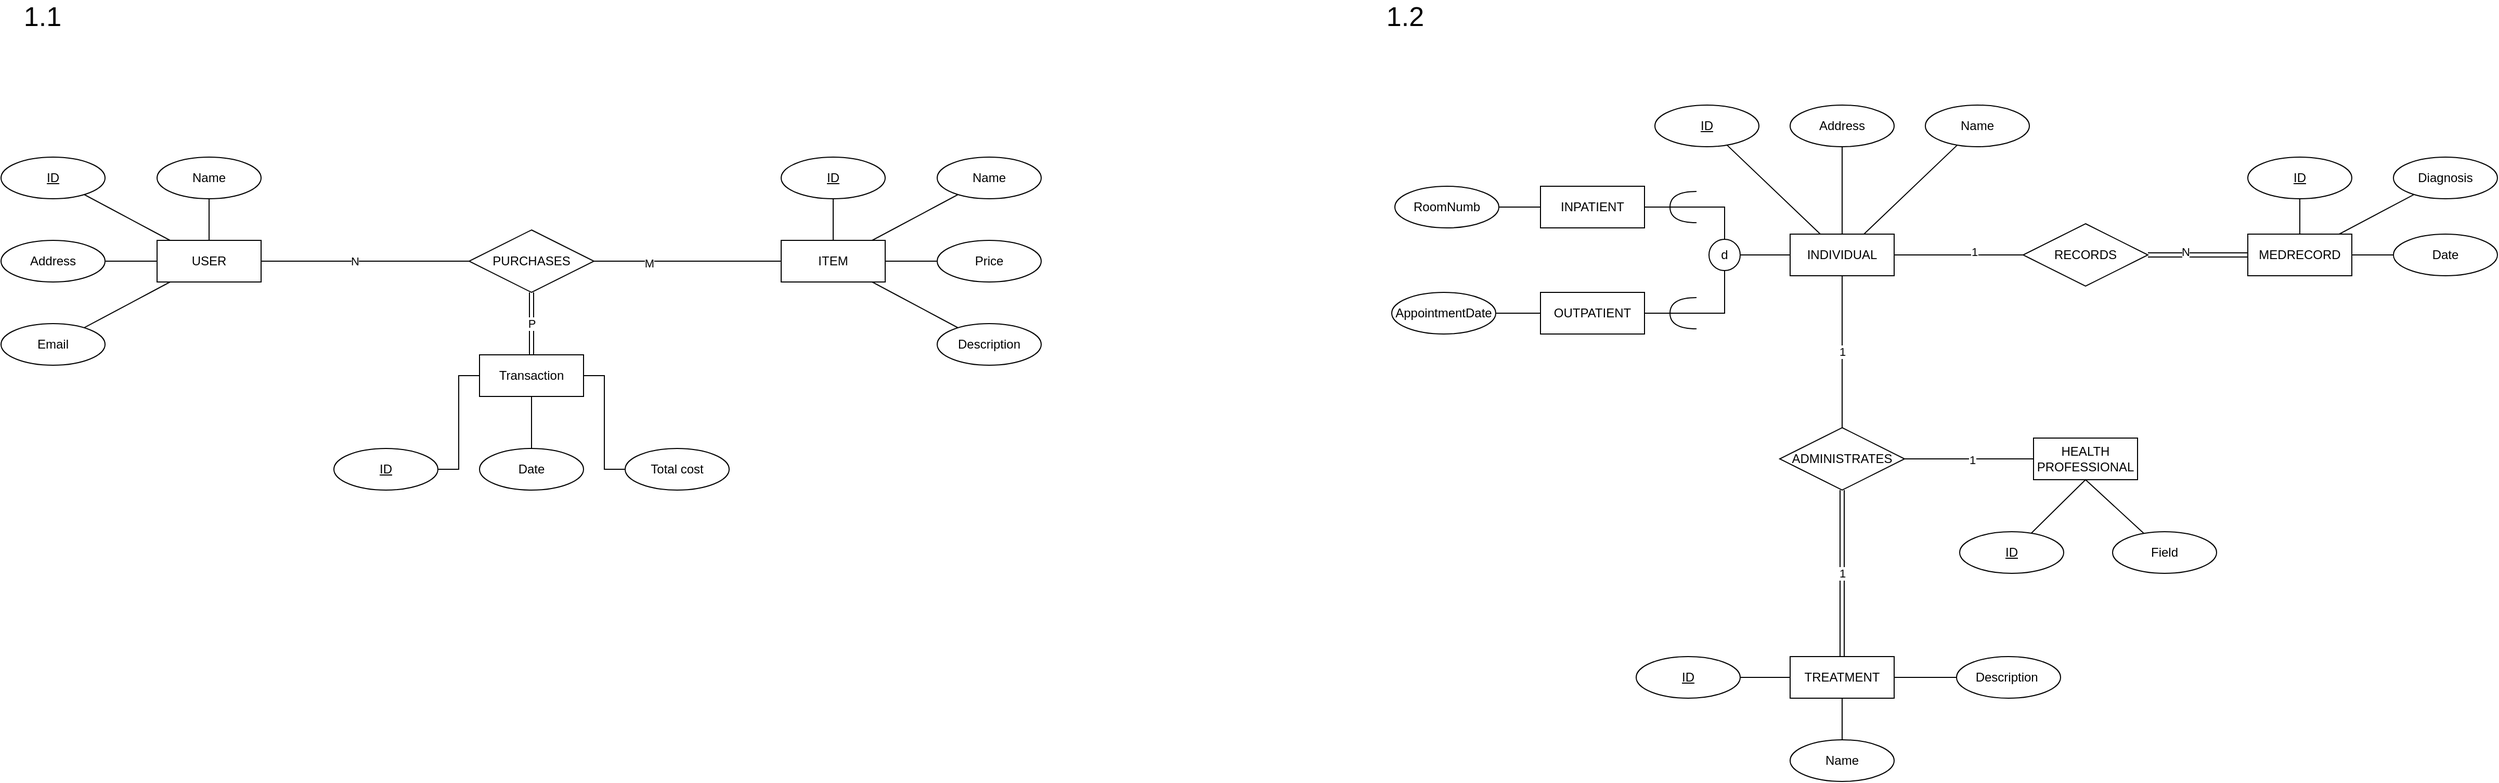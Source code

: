 <mxfile version="21.6.8" type="device">
  <diagram name="Page-1" id="MAUSkPfjbFzKb9uRAbty">
    <mxGraphModel dx="1272" dy="969" grid="1" gridSize="10" guides="1" tooltips="1" connect="1" arrows="1" fold="1" page="1" pageScale="1" pageWidth="4681" pageHeight="3300" math="0" shadow="0">
      <root>
        <mxCell id="0" />
        <mxCell id="1" parent="0" />
        <mxCell id="8wR35cqxoar2AZrgqHfD-24" style="edgeStyle=orthogonalEdgeStyle;rounded=0;orthogonalLoop=1;jettySize=auto;html=1;endArrow=none;endFill=0;" edge="1" parent="1" source="8wR35cqxoar2AZrgqHfD-1" target="8wR35cqxoar2AZrgqHfD-13">
          <mxGeometry relative="1" as="geometry" />
        </mxCell>
        <mxCell id="8wR35cqxoar2AZrgqHfD-36" value="N" style="edgeLabel;html=1;align=center;verticalAlign=middle;resizable=0;points=[];" vertex="1" connectable="0" parent="8wR35cqxoar2AZrgqHfD-24">
          <mxGeometry x="-0.1" relative="1" as="geometry">
            <mxPoint as="offset" />
          </mxGeometry>
        </mxCell>
        <mxCell id="8wR35cqxoar2AZrgqHfD-1" value="USER" style="whiteSpace=wrap;html=1;align=center;" vertex="1" parent="1">
          <mxGeometry x="330" y="400" width="100" height="40" as="geometry" />
        </mxCell>
        <mxCell id="8wR35cqxoar2AZrgqHfD-35" style="edgeStyle=orthogonalEdgeStyle;rounded=0;orthogonalLoop=1;jettySize=auto;html=1;entryX=0.5;entryY=0;entryDx=0;entryDy=0;endArrow=none;endFill=0;" edge="1" parent="1" source="8wR35cqxoar2AZrgqHfD-3" target="8wR35cqxoar2AZrgqHfD-1">
          <mxGeometry relative="1" as="geometry" />
        </mxCell>
        <mxCell id="8wR35cqxoar2AZrgqHfD-3" value="Name" style="ellipse;whiteSpace=wrap;html=1;align=center;" vertex="1" parent="1">
          <mxGeometry x="330" y="320" width="100" height="40" as="geometry" />
        </mxCell>
        <mxCell id="8wR35cqxoar2AZrgqHfD-18" style="rounded=0;orthogonalLoop=1;jettySize=auto;html=1;endArrow=none;endFill=0;" edge="1" parent="1" source="8wR35cqxoar2AZrgqHfD-4" target="8wR35cqxoar2AZrgqHfD-1">
          <mxGeometry relative="1" as="geometry" />
        </mxCell>
        <mxCell id="8wR35cqxoar2AZrgqHfD-4" value="ID" style="ellipse;whiteSpace=wrap;html=1;align=center;fontStyle=4;" vertex="1" parent="1">
          <mxGeometry x="180" y="320" width="100" height="40" as="geometry" />
        </mxCell>
        <mxCell id="8wR35cqxoar2AZrgqHfD-21" style="rounded=0;orthogonalLoop=1;jettySize=auto;html=1;endArrow=none;endFill=0;" edge="1" parent="1" source="8wR35cqxoar2AZrgqHfD-5" target="8wR35cqxoar2AZrgqHfD-1">
          <mxGeometry relative="1" as="geometry" />
        </mxCell>
        <mxCell id="8wR35cqxoar2AZrgqHfD-5" value="Email" style="ellipse;whiteSpace=wrap;html=1;align=center;" vertex="1" parent="1">
          <mxGeometry x="180" y="480" width="100" height="40" as="geometry" />
        </mxCell>
        <mxCell id="8wR35cqxoar2AZrgqHfD-20" style="edgeStyle=orthogonalEdgeStyle;rounded=0;orthogonalLoop=1;jettySize=auto;html=1;endArrow=none;endFill=0;" edge="1" parent="1" source="8wR35cqxoar2AZrgqHfD-7" target="8wR35cqxoar2AZrgqHfD-1">
          <mxGeometry relative="1" as="geometry" />
        </mxCell>
        <mxCell id="8wR35cqxoar2AZrgqHfD-7" value="Address" style="ellipse;whiteSpace=wrap;html=1;align=center;" vertex="1" parent="1">
          <mxGeometry x="180" y="400" width="100" height="40" as="geometry" />
        </mxCell>
        <mxCell id="8wR35cqxoar2AZrgqHfD-8" value="ITEM" style="whiteSpace=wrap;html=1;align=center;" vertex="1" parent="1">
          <mxGeometry x="930" y="400" width="100" height="40" as="geometry" />
        </mxCell>
        <mxCell id="8wR35cqxoar2AZrgqHfD-27" style="rounded=0;orthogonalLoop=1;jettySize=auto;html=1;endArrow=none;endFill=0;" edge="1" parent="1" source="8wR35cqxoar2AZrgqHfD-9" target="8wR35cqxoar2AZrgqHfD-8">
          <mxGeometry relative="1" as="geometry" />
        </mxCell>
        <mxCell id="8wR35cqxoar2AZrgqHfD-9" value="Name" style="ellipse;whiteSpace=wrap;html=1;align=center;" vertex="1" parent="1">
          <mxGeometry x="1080" y="320" width="100" height="40" as="geometry" />
        </mxCell>
        <mxCell id="8wR35cqxoar2AZrgqHfD-26" style="edgeStyle=orthogonalEdgeStyle;rounded=0;orthogonalLoop=1;jettySize=auto;html=1;entryX=0.5;entryY=0;entryDx=0;entryDy=0;endArrow=none;endFill=0;" edge="1" parent="1" source="8wR35cqxoar2AZrgqHfD-10" target="8wR35cqxoar2AZrgqHfD-8">
          <mxGeometry relative="1" as="geometry" />
        </mxCell>
        <mxCell id="8wR35cqxoar2AZrgqHfD-10" value="ID" style="ellipse;whiteSpace=wrap;html=1;align=center;fontStyle=4;" vertex="1" parent="1">
          <mxGeometry x="930" y="320" width="100" height="40" as="geometry" />
        </mxCell>
        <mxCell id="8wR35cqxoar2AZrgqHfD-28" style="edgeStyle=orthogonalEdgeStyle;rounded=0;orthogonalLoop=1;jettySize=auto;html=1;endArrow=none;endFill=0;" edge="1" parent="1" source="8wR35cqxoar2AZrgqHfD-11" target="8wR35cqxoar2AZrgqHfD-8">
          <mxGeometry relative="1" as="geometry" />
        </mxCell>
        <mxCell id="8wR35cqxoar2AZrgqHfD-11" value="Price" style="ellipse;whiteSpace=wrap;html=1;align=center;" vertex="1" parent="1">
          <mxGeometry x="1080" y="400" width="100" height="40" as="geometry" />
        </mxCell>
        <mxCell id="8wR35cqxoar2AZrgqHfD-29" style="rounded=0;orthogonalLoop=1;jettySize=auto;html=1;endArrow=none;endFill=0;" edge="1" parent="1" source="8wR35cqxoar2AZrgqHfD-12" target="8wR35cqxoar2AZrgqHfD-8">
          <mxGeometry relative="1" as="geometry" />
        </mxCell>
        <mxCell id="8wR35cqxoar2AZrgqHfD-12" value="Description" style="ellipse;whiteSpace=wrap;html=1;align=center;" vertex="1" parent="1">
          <mxGeometry x="1080" y="480" width="100" height="40" as="geometry" />
        </mxCell>
        <mxCell id="8wR35cqxoar2AZrgqHfD-25" style="edgeStyle=orthogonalEdgeStyle;rounded=0;orthogonalLoop=1;jettySize=auto;html=1;endArrow=none;endFill=0;" edge="1" parent="1" source="8wR35cqxoar2AZrgqHfD-13" target="8wR35cqxoar2AZrgqHfD-8">
          <mxGeometry relative="1" as="geometry" />
        </mxCell>
        <mxCell id="8wR35cqxoar2AZrgqHfD-37" value="M" style="edgeLabel;html=1;align=center;verticalAlign=middle;resizable=0;points=[];" vertex="1" connectable="0" parent="8wR35cqxoar2AZrgqHfD-25">
          <mxGeometry x="-0.411" y="-2" relative="1" as="geometry">
            <mxPoint as="offset" />
          </mxGeometry>
        </mxCell>
        <mxCell id="8wR35cqxoar2AZrgqHfD-13" value="PURCHASES" style="shape=rhombus;perimeter=rhombusPerimeter;whiteSpace=wrap;html=1;align=center;" vertex="1" parent="1">
          <mxGeometry x="630" y="390" width="120" height="60" as="geometry" />
        </mxCell>
        <mxCell id="8wR35cqxoar2AZrgqHfD-34" value="P" style="edgeStyle=orthogonalEdgeStyle;rounded=0;orthogonalLoop=1;jettySize=auto;html=1;endArrow=none;endFill=0;shape=link;" edge="1" parent="1" source="8wR35cqxoar2AZrgqHfD-14" target="8wR35cqxoar2AZrgqHfD-13">
          <mxGeometry relative="1" as="geometry" />
        </mxCell>
        <mxCell id="8wR35cqxoar2AZrgqHfD-14" value="Transaction" style="whiteSpace=wrap;html=1;align=center;" vertex="1" parent="1">
          <mxGeometry x="640" y="510" width="100" height="40" as="geometry" />
        </mxCell>
        <mxCell id="8wR35cqxoar2AZrgqHfD-31" style="edgeStyle=orthogonalEdgeStyle;rounded=0;orthogonalLoop=1;jettySize=auto;html=1;entryX=0;entryY=0.5;entryDx=0;entryDy=0;endArrow=none;endFill=0;" edge="1" parent="1" source="8wR35cqxoar2AZrgqHfD-15" target="8wR35cqxoar2AZrgqHfD-14">
          <mxGeometry relative="1" as="geometry" />
        </mxCell>
        <mxCell id="8wR35cqxoar2AZrgqHfD-15" value="ID" style="ellipse;whiteSpace=wrap;html=1;align=center;fontStyle=4;" vertex="1" parent="1">
          <mxGeometry x="500" y="600" width="100" height="40" as="geometry" />
        </mxCell>
        <mxCell id="8wR35cqxoar2AZrgqHfD-32" style="edgeStyle=orthogonalEdgeStyle;rounded=0;orthogonalLoop=1;jettySize=auto;html=1;endArrow=none;endFill=0;" edge="1" parent="1" source="8wR35cqxoar2AZrgqHfD-16" target="8wR35cqxoar2AZrgqHfD-14">
          <mxGeometry relative="1" as="geometry" />
        </mxCell>
        <mxCell id="8wR35cqxoar2AZrgqHfD-16" value="Date" style="ellipse;whiteSpace=wrap;html=1;align=center;" vertex="1" parent="1">
          <mxGeometry x="640" y="600" width="100" height="40" as="geometry" />
        </mxCell>
        <mxCell id="8wR35cqxoar2AZrgqHfD-33" style="edgeStyle=orthogonalEdgeStyle;rounded=0;orthogonalLoop=1;jettySize=auto;html=1;entryX=1;entryY=0.5;entryDx=0;entryDy=0;endArrow=none;endFill=0;" edge="1" parent="1" source="8wR35cqxoar2AZrgqHfD-17" target="8wR35cqxoar2AZrgqHfD-14">
          <mxGeometry relative="1" as="geometry" />
        </mxCell>
        <mxCell id="8wR35cqxoar2AZrgqHfD-17" value="Total cost" style="ellipse;whiteSpace=wrap;html=1;align=center;" vertex="1" parent="1">
          <mxGeometry x="780" y="600" width="100" height="40" as="geometry" />
        </mxCell>
        <mxCell id="8wR35cqxoar2AZrgqHfD-38" value="&lt;font style=&quot;font-size: 26px;&quot;&gt;1.1&lt;/font&gt;" style="text;html=1;strokeColor=none;fillColor=none;align=center;verticalAlign=middle;whiteSpace=wrap;rounded=0;" vertex="1" parent="1">
          <mxGeometry x="190" y="170" width="60" height="30" as="geometry" />
        </mxCell>
        <mxCell id="8wR35cqxoar2AZrgqHfD-72" style="edgeStyle=orthogonalEdgeStyle;rounded=0;orthogonalLoop=1;jettySize=auto;html=1;endArrow=none;endFill=0;" edge="1" parent="1" source="8wR35cqxoar2AZrgqHfD-39" target="8wR35cqxoar2AZrgqHfD-55">
          <mxGeometry relative="1" as="geometry" />
        </mxCell>
        <mxCell id="8wR35cqxoar2AZrgqHfD-91" value="1" style="edgeLabel;html=1;align=center;verticalAlign=middle;resizable=0;points=[];" vertex="1" connectable="0" parent="8wR35cqxoar2AZrgqHfD-72">
          <mxGeometry x="0.235" y="3" relative="1" as="geometry">
            <mxPoint as="offset" />
          </mxGeometry>
        </mxCell>
        <mxCell id="8wR35cqxoar2AZrgqHfD-83" value="1" style="edgeStyle=orthogonalEdgeStyle;rounded=0;orthogonalLoop=1;jettySize=auto;html=1;endArrow=none;endFill=0;" edge="1" parent="1" source="8wR35cqxoar2AZrgqHfD-39" target="8wR35cqxoar2AZrgqHfD-82">
          <mxGeometry relative="1" as="geometry" />
        </mxCell>
        <mxCell id="8wR35cqxoar2AZrgqHfD-39" value="INDIVIDUAL" style="whiteSpace=wrap;html=1;align=center;" vertex="1" parent="1">
          <mxGeometry x="1900" y="394" width="100" height="40" as="geometry" />
        </mxCell>
        <mxCell id="8wR35cqxoar2AZrgqHfD-65" style="edgeStyle=orthogonalEdgeStyle;rounded=0;orthogonalLoop=1;jettySize=auto;html=1;entryX=0.5;entryY=0;entryDx=0;entryDy=0;endArrow=none;endFill=0;" edge="1" parent="1" source="8wR35cqxoar2AZrgqHfD-42" target="8wR35cqxoar2AZrgqHfD-39">
          <mxGeometry relative="1" as="geometry" />
        </mxCell>
        <mxCell id="8wR35cqxoar2AZrgqHfD-42" value="Address" style="ellipse;whiteSpace=wrap;html=1;align=center;" vertex="1" parent="1">
          <mxGeometry x="1900" y="270" width="100" height="40" as="geometry" />
        </mxCell>
        <mxCell id="8wR35cqxoar2AZrgqHfD-64" style="rounded=0;orthogonalLoop=1;jettySize=auto;html=1;endArrow=none;endFill=0;" edge="1" parent="1" source="8wR35cqxoar2AZrgqHfD-43" target="8wR35cqxoar2AZrgqHfD-39">
          <mxGeometry relative="1" as="geometry" />
        </mxCell>
        <mxCell id="8wR35cqxoar2AZrgqHfD-43" value="ID" style="ellipse;whiteSpace=wrap;html=1;align=center;fontStyle=4;" vertex="1" parent="1">
          <mxGeometry x="1770" y="270" width="100" height="40" as="geometry" />
        </mxCell>
        <mxCell id="8wR35cqxoar2AZrgqHfD-66" style="rounded=0;orthogonalLoop=1;jettySize=auto;html=1;endArrow=none;endFill=0;" edge="1" parent="1" source="8wR35cqxoar2AZrgqHfD-44" target="8wR35cqxoar2AZrgqHfD-39">
          <mxGeometry relative="1" as="geometry" />
        </mxCell>
        <mxCell id="8wR35cqxoar2AZrgqHfD-44" value="Name" style="ellipse;whiteSpace=wrap;html=1;align=center;" vertex="1" parent="1">
          <mxGeometry x="2030" y="270" width="100" height="40" as="geometry" />
        </mxCell>
        <mxCell id="8wR35cqxoar2AZrgqHfD-67" style="edgeStyle=orthogonalEdgeStyle;rounded=0;orthogonalLoop=1;jettySize=auto;html=1;endArrow=none;endFill=0;" edge="1" parent="1" source="8wR35cqxoar2AZrgqHfD-45" target="8wR35cqxoar2AZrgqHfD-39">
          <mxGeometry relative="1" as="geometry" />
        </mxCell>
        <mxCell id="8wR35cqxoar2AZrgqHfD-45" value="d" style="ellipse;whiteSpace=wrap;html=1;aspect=fixed;" vertex="1" parent="1">
          <mxGeometry x="1822" y="399" width="30" height="30" as="geometry" />
        </mxCell>
        <mxCell id="8wR35cqxoar2AZrgqHfD-68" style="edgeStyle=orthogonalEdgeStyle;rounded=0;orthogonalLoop=1;jettySize=auto;html=1;entryX=0.5;entryY=0;entryDx=0;entryDy=0;endArrow=none;endFill=0;" edge="1" parent="1" source="8wR35cqxoar2AZrgqHfD-46" target="8wR35cqxoar2AZrgqHfD-45">
          <mxGeometry relative="1" as="geometry" />
        </mxCell>
        <mxCell id="8wR35cqxoar2AZrgqHfD-46" value="INPATIENT" style="whiteSpace=wrap;html=1;align=center;" vertex="1" parent="1">
          <mxGeometry x="1660" y="348" width="100" height="40" as="geometry" />
        </mxCell>
        <mxCell id="8wR35cqxoar2AZrgqHfD-69" style="edgeStyle=orthogonalEdgeStyle;rounded=0;orthogonalLoop=1;jettySize=auto;html=1;entryX=0.5;entryY=1;entryDx=0;entryDy=0;endArrow=none;endFill=0;" edge="1" parent="1" source="8wR35cqxoar2AZrgqHfD-47" target="8wR35cqxoar2AZrgqHfD-45">
          <mxGeometry relative="1" as="geometry" />
        </mxCell>
        <mxCell id="8wR35cqxoar2AZrgqHfD-47" value="OUTPATIENT" style="whiteSpace=wrap;html=1;align=center;" vertex="1" parent="1">
          <mxGeometry x="1660" y="450" width="100" height="40" as="geometry" />
        </mxCell>
        <mxCell id="8wR35cqxoar2AZrgqHfD-70" style="edgeStyle=orthogonalEdgeStyle;rounded=0;orthogonalLoop=1;jettySize=auto;html=1;endArrow=none;endFill=0;" edge="1" parent="1" source="8wR35cqxoar2AZrgqHfD-49" target="8wR35cqxoar2AZrgqHfD-46">
          <mxGeometry relative="1" as="geometry" />
        </mxCell>
        <mxCell id="8wR35cqxoar2AZrgqHfD-49" value="RoomNumb" style="ellipse;whiteSpace=wrap;html=1;align=center;" vertex="1" parent="1">
          <mxGeometry x="1520" y="348" width="100" height="40" as="geometry" />
        </mxCell>
        <mxCell id="8wR35cqxoar2AZrgqHfD-71" style="edgeStyle=orthogonalEdgeStyle;rounded=0;orthogonalLoop=1;jettySize=auto;html=1;endArrow=none;endFill=0;" edge="1" parent="1" source="8wR35cqxoar2AZrgqHfD-50" target="8wR35cqxoar2AZrgqHfD-47">
          <mxGeometry relative="1" as="geometry" />
        </mxCell>
        <mxCell id="8wR35cqxoar2AZrgqHfD-50" value="AppointmentDate" style="ellipse;whiteSpace=wrap;html=1;align=center;" vertex="1" parent="1">
          <mxGeometry x="1517" y="450" width="100" height="40" as="geometry" />
        </mxCell>
        <mxCell id="8wR35cqxoar2AZrgqHfD-74" style="edgeStyle=orthogonalEdgeStyle;rounded=0;orthogonalLoop=1;jettySize=auto;html=1;endArrow=none;endFill=0;" edge="1" parent="1" source="8wR35cqxoar2AZrgqHfD-51" target="8wR35cqxoar2AZrgqHfD-52">
          <mxGeometry relative="1" as="geometry" />
        </mxCell>
        <mxCell id="8wR35cqxoar2AZrgqHfD-75" style="rounded=0;orthogonalLoop=1;jettySize=auto;html=1;endArrow=none;endFill=0;" edge="1" parent="1" source="8wR35cqxoar2AZrgqHfD-51" target="8wR35cqxoar2AZrgqHfD-54">
          <mxGeometry relative="1" as="geometry" />
        </mxCell>
        <mxCell id="8wR35cqxoar2AZrgqHfD-51" value="MEDRECORD" style="whiteSpace=wrap;html=1;align=center;" vertex="1" parent="1">
          <mxGeometry x="2340" y="394" width="100" height="40" as="geometry" />
        </mxCell>
        <mxCell id="8wR35cqxoar2AZrgqHfD-52" value="&lt;u&gt;ID&lt;/u&gt;" style="ellipse;whiteSpace=wrap;html=1;align=center;" vertex="1" parent="1">
          <mxGeometry x="2340" y="320" width="100" height="40" as="geometry" />
        </mxCell>
        <mxCell id="8wR35cqxoar2AZrgqHfD-89" style="edgeStyle=orthogonalEdgeStyle;rounded=0;orthogonalLoop=1;jettySize=auto;html=1;endArrow=none;endFill=0;" edge="1" parent="1" source="8wR35cqxoar2AZrgqHfD-53" target="8wR35cqxoar2AZrgqHfD-51">
          <mxGeometry relative="1" as="geometry" />
        </mxCell>
        <mxCell id="8wR35cqxoar2AZrgqHfD-53" value="Date" style="ellipse;whiteSpace=wrap;html=1;align=center;" vertex="1" parent="1">
          <mxGeometry x="2480" y="394" width="100" height="40" as="geometry" />
        </mxCell>
        <mxCell id="8wR35cqxoar2AZrgqHfD-54" value="Diagnosis" style="ellipse;whiteSpace=wrap;html=1;align=center;" vertex="1" parent="1">
          <mxGeometry x="2480" y="320" width="100" height="40" as="geometry" />
        </mxCell>
        <mxCell id="8wR35cqxoar2AZrgqHfD-73" style="edgeStyle=orthogonalEdgeStyle;rounded=0;orthogonalLoop=1;jettySize=auto;html=1;endArrow=none;endFill=0;shape=link;" edge="1" parent="1" source="8wR35cqxoar2AZrgqHfD-55" target="8wR35cqxoar2AZrgqHfD-51">
          <mxGeometry relative="1" as="geometry" />
        </mxCell>
        <mxCell id="8wR35cqxoar2AZrgqHfD-90" value="N" style="edgeLabel;html=1;align=center;verticalAlign=middle;resizable=0;points=[];" vertex="1" connectable="0" parent="8wR35cqxoar2AZrgqHfD-73">
          <mxGeometry x="-0.254" y="3" relative="1" as="geometry">
            <mxPoint as="offset" />
          </mxGeometry>
        </mxCell>
        <mxCell id="8wR35cqxoar2AZrgqHfD-55" value="RECORDS" style="shape=rhombus;perimeter=rhombusPerimeter;whiteSpace=wrap;html=1;align=center;" vertex="1" parent="1">
          <mxGeometry x="2124" y="384" width="120" height="60" as="geometry" />
        </mxCell>
        <mxCell id="8wR35cqxoar2AZrgqHfD-56" value="HEALTH PROFESSIONAL" style="whiteSpace=wrap;html=1;align=center;" vertex="1" parent="1">
          <mxGeometry x="2134" y="590" width="100" height="40" as="geometry" />
        </mxCell>
        <mxCell id="8wR35cqxoar2AZrgqHfD-81" style="rounded=0;orthogonalLoop=1;jettySize=auto;html=1;entryX=0.5;entryY=1;entryDx=0;entryDy=0;endArrow=none;endFill=0;" edge="1" parent="1" source="8wR35cqxoar2AZrgqHfD-57" target="8wR35cqxoar2AZrgqHfD-56">
          <mxGeometry relative="1" as="geometry" />
        </mxCell>
        <mxCell id="8wR35cqxoar2AZrgqHfD-57" value="ID" style="ellipse;whiteSpace=wrap;html=1;align=center;fontStyle=4;" vertex="1" parent="1">
          <mxGeometry x="2063" y="680" width="100" height="40" as="geometry" />
        </mxCell>
        <mxCell id="8wR35cqxoar2AZrgqHfD-80" style="rounded=0;orthogonalLoop=1;jettySize=auto;html=1;entryX=0.5;entryY=1;entryDx=0;entryDy=0;endArrow=none;endFill=0;" edge="1" parent="1" source="8wR35cqxoar2AZrgqHfD-59" target="8wR35cqxoar2AZrgqHfD-56">
          <mxGeometry relative="1" as="geometry" />
        </mxCell>
        <mxCell id="8wR35cqxoar2AZrgqHfD-59" value="Field" style="ellipse;whiteSpace=wrap;html=1;align=center;" vertex="1" parent="1">
          <mxGeometry x="2210" y="680" width="100" height="40" as="geometry" />
        </mxCell>
        <mxCell id="8wR35cqxoar2AZrgqHfD-85" style="edgeStyle=orthogonalEdgeStyle;rounded=0;orthogonalLoop=1;jettySize=auto;html=1;endArrow=none;endFill=0;" edge="1" parent="1" source="8wR35cqxoar2AZrgqHfD-60" target="8wR35cqxoar2AZrgqHfD-61">
          <mxGeometry relative="1" as="geometry" />
        </mxCell>
        <mxCell id="8wR35cqxoar2AZrgqHfD-86" style="edgeStyle=orthogonalEdgeStyle;rounded=0;orthogonalLoop=1;jettySize=auto;html=1;entryX=0.5;entryY=0;entryDx=0;entryDy=0;endArrow=none;endFill=0;" edge="1" parent="1" source="8wR35cqxoar2AZrgqHfD-60" target="8wR35cqxoar2AZrgqHfD-62">
          <mxGeometry relative="1" as="geometry" />
        </mxCell>
        <mxCell id="8wR35cqxoar2AZrgqHfD-87" style="edgeStyle=orthogonalEdgeStyle;rounded=0;orthogonalLoop=1;jettySize=auto;html=1;endArrow=none;endFill=0;" edge="1" parent="1" source="8wR35cqxoar2AZrgqHfD-60" target="8wR35cqxoar2AZrgqHfD-63">
          <mxGeometry relative="1" as="geometry" />
        </mxCell>
        <mxCell id="8wR35cqxoar2AZrgqHfD-60" value="TREATMENT" style="whiteSpace=wrap;html=1;align=center;" vertex="1" parent="1">
          <mxGeometry x="1900" y="800" width="100" height="40" as="geometry" />
        </mxCell>
        <mxCell id="8wR35cqxoar2AZrgqHfD-61" value="&lt;u&gt;ID&lt;/u&gt;" style="ellipse;whiteSpace=wrap;html=1;align=center;" vertex="1" parent="1">
          <mxGeometry x="1752" y="800" width="100" height="40" as="geometry" />
        </mxCell>
        <mxCell id="8wR35cqxoar2AZrgqHfD-62" value="Name" style="ellipse;whiteSpace=wrap;html=1;align=center;" vertex="1" parent="1">
          <mxGeometry x="1900" y="880" width="100" height="40" as="geometry" />
        </mxCell>
        <mxCell id="8wR35cqxoar2AZrgqHfD-63" value="Description&amp;nbsp;" style="ellipse;whiteSpace=wrap;html=1;align=center;" vertex="1" parent="1">
          <mxGeometry x="2060" y="800" width="100" height="40" as="geometry" />
        </mxCell>
        <mxCell id="8wR35cqxoar2AZrgqHfD-84" value="1" style="edgeStyle=orthogonalEdgeStyle;rounded=0;orthogonalLoop=1;jettySize=auto;html=1;entryX=0.5;entryY=0;entryDx=0;entryDy=0;endArrow=none;endFill=0;shape=link;" edge="1" parent="1" source="8wR35cqxoar2AZrgqHfD-82" target="8wR35cqxoar2AZrgqHfD-60">
          <mxGeometry relative="1" as="geometry" />
        </mxCell>
        <mxCell id="8wR35cqxoar2AZrgqHfD-88" style="edgeStyle=orthogonalEdgeStyle;rounded=0;orthogonalLoop=1;jettySize=auto;html=1;entryX=0;entryY=0.5;entryDx=0;entryDy=0;endArrow=none;endFill=0;" edge="1" parent="1" source="8wR35cqxoar2AZrgqHfD-82" target="8wR35cqxoar2AZrgqHfD-56">
          <mxGeometry relative="1" as="geometry" />
        </mxCell>
        <mxCell id="8wR35cqxoar2AZrgqHfD-92" value="1" style="edgeLabel;html=1;align=center;verticalAlign=middle;resizable=0;points=[];" vertex="1" connectable="0" parent="8wR35cqxoar2AZrgqHfD-88">
          <mxGeometry x="0.048" y="-1" relative="1" as="geometry">
            <mxPoint as="offset" />
          </mxGeometry>
        </mxCell>
        <mxCell id="8wR35cqxoar2AZrgqHfD-82" value="ADMINISTRATES" style="shape=rhombus;perimeter=rhombusPerimeter;whiteSpace=wrap;html=1;align=center;" vertex="1" parent="1">
          <mxGeometry x="1890" y="580" width="120" height="60" as="geometry" />
        </mxCell>
        <mxCell id="8wR35cqxoar2AZrgqHfD-94" value="" style="endArrow=none;html=1;edgeStyle=orthogonalEdgeStyle;curved=1;endFill=0;" edge="1" parent="1">
          <mxGeometry width="50" height="50" relative="1" as="geometry">
            <mxPoint x="1810" y="455" as="sourcePoint" />
            <mxPoint x="1810" y="485" as="targetPoint" />
            <Array as="points">
              <mxPoint x="1784.5" y="455" />
              <mxPoint x="1784.5" y="485" />
            </Array>
          </mxGeometry>
        </mxCell>
        <mxCell id="8wR35cqxoar2AZrgqHfD-96" value="" style="endArrow=none;html=1;edgeStyle=orthogonalEdgeStyle;curved=1;endFill=0;" edge="1" parent="1">
          <mxGeometry width="50" height="50" relative="1" as="geometry">
            <mxPoint x="1810" y="353" as="sourcePoint" />
            <mxPoint x="1810" y="383" as="targetPoint" />
            <Array as="points">
              <mxPoint x="1784.5" y="353" />
              <mxPoint x="1784.5" y="383" />
            </Array>
          </mxGeometry>
        </mxCell>
        <mxCell id="8wR35cqxoar2AZrgqHfD-97" value="&lt;font style=&quot;font-size: 26px;&quot;&gt;1.2&lt;/font&gt;" style="text;html=1;strokeColor=none;fillColor=none;align=center;verticalAlign=middle;whiteSpace=wrap;rounded=0;" vertex="1" parent="1">
          <mxGeometry x="1500" y="170" width="60" height="30" as="geometry" />
        </mxCell>
      </root>
    </mxGraphModel>
  </diagram>
</mxfile>
